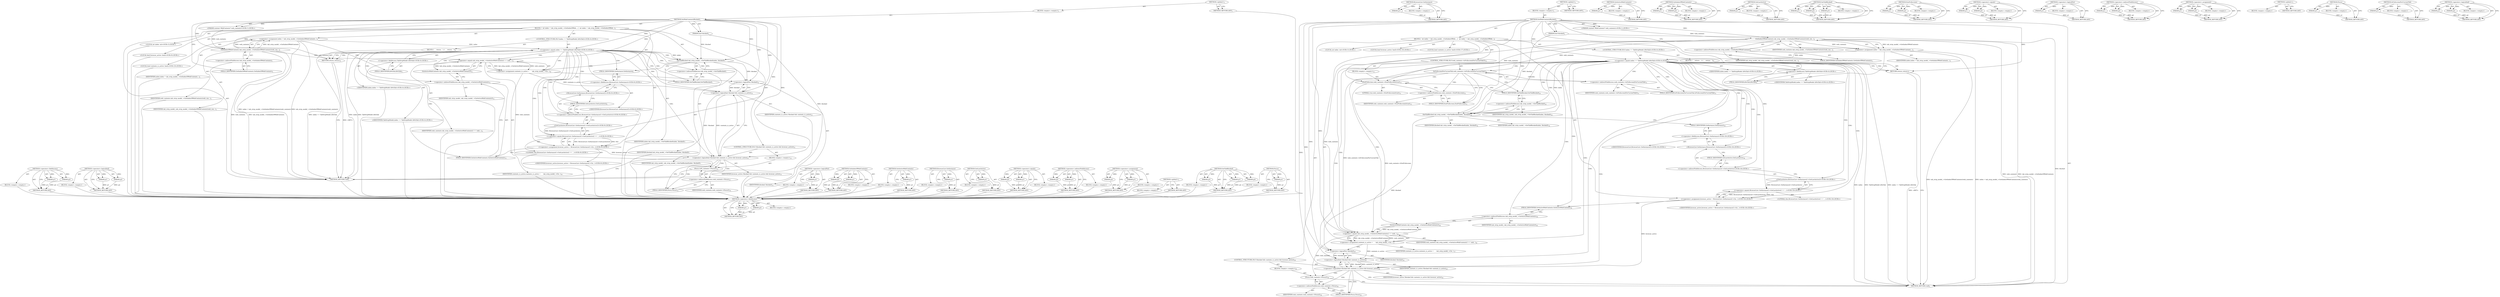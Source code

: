 digraph "&lt;operator&gt;.logicalAnd" {
vulnerable_108 [label=<(METHOD,&lt;operator&gt;.fieldAccess)>];
vulnerable_109 [label=<(PARAM,p1)>];
vulnerable_110 [label=<(PARAM,p2)>];
vulnerable_111 [label=<(BLOCK,&lt;empty&gt;,&lt;empty&gt;)>];
vulnerable_112 [label=<(METHOD_RETURN,ANY)>];
vulnerable_131 [label=<(METHOD,&lt;operator&gt;.logicalAnd)>];
vulnerable_132 [label=<(PARAM,p1)>];
vulnerable_133 [label=<(PARAM,p2)>];
vulnerable_134 [label=<(BLOCK,&lt;empty&gt;,&lt;empty&gt;)>];
vulnerable_135 [label=<(METHOD_RETURN,ANY)>];
vulnerable_6 [label=<(METHOD,&lt;global&gt;)<SUB>1</SUB>>];
vulnerable_7 [label=<(BLOCK,&lt;empty&gt;,&lt;empty&gt;)<SUB>1</SUB>>];
vulnerable_8 [label=<(METHOD,SetWebContentsBlocked)<SUB>1</SUB>>];
vulnerable_9 [label="<(PARAM,content::WebContents* web_contents)<SUB>1</SUB>>"];
vulnerable_10 [label=<(PARAM,bool blocked)<SUB>2</SUB>>];
vulnerable_11 [label=<(BLOCK,{
  int index = tab_strip_model_-&gt;GetIndexOfWeb...,{
  int index = tab_strip_model_-&gt;GetIndexOfWeb...)<SUB>2</SUB>>];
vulnerable_12 [label="<(LOCAL,int index: int)<SUB>3</SUB>>"];
vulnerable_13 [label=<(&lt;operator&gt;.assignment,index = tab_strip_model_-&gt;GetIndexOfWebContents...)<SUB>3</SUB>>];
vulnerable_14 [label=<(IDENTIFIER,index,index = tab_strip_model_-&gt;GetIndexOfWebContents...)<SUB>3</SUB>>];
vulnerable_15 [label=<(GetIndexOfWebContents,tab_strip_model_-&gt;GetIndexOfWebContents(web_con...)<SUB>3</SUB>>];
vulnerable_16 [label=<(&lt;operator&gt;.indirectFieldAccess,tab_strip_model_-&gt;GetIndexOfWebContents)<SUB>3</SUB>>];
vulnerable_17 [label=<(IDENTIFIER,tab_strip_model_,tab_strip_model_-&gt;GetIndexOfWebContents(web_con...)<SUB>3</SUB>>];
vulnerable_18 [label=<(FIELD_IDENTIFIER,GetIndexOfWebContents,GetIndexOfWebContents)<SUB>3</SUB>>];
vulnerable_19 [label=<(IDENTIFIER,web_contents,tab_strip_model_-&gt;GetIndexOfWebContents(web_con...)<SUB>3</SUB>>];
vulnerable_20 [label="<(CONTROL_STRUCTURE,IF,if (index == TabStripModel::kNoTab))<SUB>4</SUB>>"];
vulnerable_21 [label="<(&lt;operator&gt;.equals,index == TabStripModel::kNoTab)<SUB>4</SUB>>"];
vulnerable_22 [label="<(IDENTIFIER,index,index == TabStripModel::kNoTab)<SUB>4</SUB>>"];
vulnerable_23 [label="<(&lt;operator&gt;.fieldAccess,TabStripModel::kNoTab)<SUB>4</SUB>>"];
vulnerable_24 [label="<(IDENTIFIER,TabStripModel,index == TabStripModel::kNoTab)<SUB>4</SUB>>"];
vulnerable_25 [label=<(FIELD_IDENTIFIER,kNoTab,kNoTab)<SUB>4</SUB>>];
vulnerable_26 [label=<(BLOCK,{
     return;
   },{
     return;
   })<SUB>4</SUB>>];
vulnerable_27 [label=<(RETURN,return;,return;)<SUB>5</SUB>>];
vulnerable_28 [label=<(SetTabBlocked,tab_strip_model_-&gt;SetTabBlocked(index, blocked))<SUB>7</SUB>>];
vulnerable_29 [label=<(&lt;operator&gt;.indirectFieldAccess,tab_strip_model_-&gt;SetTabBlocked)<SUB>7</SUB>>];
vulnerable_30 [label=<(IDENTIFIER,tab_strip_model_,tab_strip_model_-&gt;SetTabBlocked(index, blocked))<SUB>7</SUB>>];
vulnerable_31 [label=<(FIELD_IDENTIFIER,SetTabBlocked,SetTabBlocked)<SUB>7</SUB>>];
vulnerable_32 [label=<(IDENTIFIER,index,tab_strip_model_-&gt;SetTabBlocked(index, blocked))<SUB>7</SUB>>];
vulnerable_33 [label=<(IDENTIFIER,blocked,tab_strip_model_-&gt;SetTabBlocked(index, blocked))<SUB>7</SUB>>];
vulnerable_34 [label="<(LOCAL,bool browser_active: bool)<SUB>9</SUB>>"];
vulnerable_35 [label="<(&lt;operator&gt;.assignment,browser_active = BrowserList::GetInstance()-&gt;Ge...)<SUB>9</SUB>>"];
vulnerable_36 [label="<(IDENTIFIER,browser_active,browser_active = BrowserList::GetInstance()-&gt;Ge...)<SUB>9</SUB>>"];
vulnerable_37 [label="<(&lt;operator&gt;.equals,BrowserList::GetInstance()-&gt;GetLastActive() == ...)<SUB>9</SUB>>"];
vulnerable_38 [label="<(GetLastActive,BrowserList::GetInstance()-&gt;GetLastActive())<SUB>9</SUB>>"];
vulnerable_39 [label="<(&lt;operator&gt;.indirectFieldAccess,BrowserList::GetInstance()-&gt;GetLastActive)<SUB>9</SUB>>"];
vulnerable_40 [label="<(BrowserList.GetInstance,BrowserList::GetInstance())<SUB>9</SUB>>"];
vulnerable_41 [label="<(&lt;operator&gt;.fieldAccess,BrowserList::GetInstance)<SUB>9</SUB>>"];
vulnerable_42 [label="<(IDENTIFIER,BrowserList,BrowserList::GetInstance())<SUB>9</SUB>>"];
vulnerable_43 [label=<(FIELD_IDENTIFIER,GetInstance,GetInstance)<SUB>9</SUB>>];
vulnerable_44 [label=<(FIELD_IDENTIFIER,GetLastActive,GetLastActive)<SUB>9</SUB>>];
vulnerable_45 [label="<(LITERAL,this,BrowserList::GetInstance()-&gt;GetLastActive() == ...)<SUB>9</SUB>>"];
vulnerable_46 [label="<(LOCAL,bool contents_is_active: bool)<SUB>10</SUB>>"];
vulnerable_47 [label=<(&lt;operator&gt;.assignment,contents_is_active =
      tab_strip_model_-&gt;Ge...)<SUB>10</SUB>>];
vulnerable_48 [label=<(IDENTIFIER,contents_is_active,contents_is_active =
      tab_strip_model_-&gt;Ge...)<SUB>10</SUB>>];
vulnerable_49 [label=<(&lt;operator&gt;.equals,tab_strip_model_-&gt;GetActiveWebContents() == web...)<SUB>11</SUB>>];
vulnerable_50 [label=<(GetActiveWebContents,tab_strip_model_-&gt;GetActiveWebContents())<SUB>11</SUB>>];
vulnerable_51 [label=<(&lt;operator&gt;.indirectFieldAccess,tab_strip_model_-&gt;GetActiveWebContents)<SUB>11</SUB>>];
vulnerable_52 [label=<(IDENTIFIER,tab_strip_model_,tab_strip_model_-&gt;GetActiveWebContents())<SUB>11</SUB>>];
vulnerable_53 [label=<(FIELD_IDENTIFIER,GetActiveWebContents,GetActiveWebContents)<SUB>11</SUB>>];
vulnerable_54 [label=<(IDENTIFIER,web_contents,tab_strip_model_-&gt;GetActiveWebContents() == web...)<SUB>11</SUB>>];
vulnerable_55 [label=<(CONTROL_STRUCTURE,IF,if (!blocked &amp;&amp; contents_is_active &amp;&amp; browser_active))<SUB>12</SUB>>];
vulnerable_56 [label=<(&lt;operator&gt;.logicalAnd,!blocked &amp;&amp; contents_is_active &amp;&amp; browser_active)<SUB>12</SUB>>];
vulnerable_57 [label=<(&lt;operator&gt;.logicalAnd,!blocked &amp;&amp; contents_is_active)<SUB>12</SUB>>];
vulnerable_58 [label=<(&lt;operator&gt;.logicalNot,!blocked)<SUB>12</SUB>>];
vulnerable_59 [label=<(IDENTIFIER,blocked,!blocked)<SUB>12</SUB>>];
vulnerable_60 [label=<(IDENTIFIER,contents_is_active,!blocked &amp;&amp; contents_is_active)<SUB>12</SUB>>];
vulnerable_61 [label=<(IDENTIFIER,browser_active,!blocked &amp;&amp; contents_is_active &amp;&amp; browser_active)<SUB>12</SUB>>];
vulnerable_62 [label=<(BLOCK,&lt;empty&gt;,&lt;empty&gt;)<SUB>13</SUB>>];
vulnerable_63 [label=<(Focus,web_contents-&gt;Focus())<SUB>13</SUB>>];
vulnerable_64 [label=<(&lt;operator&gt;.indirectFieldAccess,web_contents-&gt;Focus)<SUB>13</SUB>>];
vulnerable_65 [label=<(IDENTIFIER,web_contents,web_contents-&gt;Focus())<SUB>13</SUB>>];
vulnerable_66 [label=<(FIELD_IDENTIFIER,Focus,Focus)<SUB>13</SUB>>];
vulnerable_67 [label=<(METHOD_RETURN,void)<SUB>1</SUB>>];
vulnerable_69 [label=<(METHOD_RETURN,ANY)<SUB>1</SUB>>];
vulnerable_136 [label=<(METHOD,&lt;operator&gt;.logicalNot)>];
vulnerable_137 [label=<(PARAM,p1)>];
vulnerable_138 [label=<(BLOCK,&lt;empty&gt;,&lt;empty&gt;)>];
vulnerable_139 [label=<(METHOD_RETURN,ANY)>];
vulnerable_93 [label=<(METHOD,GetIndexOfWebContents)>];
vulnerable_94 [label=<(PARAM,p1)>];
vulnerable_95 [label=<(PARAM,p2)>];
vulnerable_96 [label=<(BLOCK,&lt;empty&gt;,&lt;empty&gt;)>];
vulnerable_97 [label=<(METHOD_RETURN,ANY)>];
vulnerable_127 [label=<(METHOD,GetActiveWebContents)>];
vulnerable_128 [label=<(PARAM,p1)>];
vulnerable_129 [label=<(BLOCK,&lt;empty&gt;,&lt;empty&gt;)>];
vulnerable_130 [label=<(METHOD_RETURN,ANY)>];
vulnerable_123 [label=<(METHOD,BrowserList.GetInstance)>];
vulnerable_124 [label=<(PARAM,p1)>];
vulnerable_125 [label=<(BLOCK,&lt;empty&gt;,&lt;empty&gt;)>];
vulnerable_126 [label=<(METHOD_RETURN,ANY)>];
vulnerable_119 [label=<(METHOD,GetLastActive)>];
vulnerable_120 [label=<(PARAM,p1)>];
vulnerable_121 [label=<(BLOCK,&lt;empty&gt;,&lt;empty&gt;)>];
vulnerable_122 [label=<(METHOD_RETURN,ANY)>];
vulnerable_103 [label=<(METHOD,&lt;operator&gt;.equals)>];
vulnerable_104 [label=<(PARAM,p1)>];
vulnerable_105 [label=<(PARAM,p2)>];
vulnerable_106 [label=<(BLOCK,&lt;empty&gt;,&lt;empty&gt;)>];
vulnerable_107 [label=<(METHOD_RETURN,ANY)>];
vulnerable_98 [label=<(METHOD,&lt;operator&gt;.indirectFieldAccess)>];
vulnerable_99 [label=<(PARAM,p1)>];
vulnerable_100 [label=<(PARAM,p2)>];
vulnerable_101 [label=<(BLOCK,&lt;empty&gt;,&lt;empty&gt;)>];
vulnerable_102 [label=<(METHOD_RETURN,ANY)>];
vulnerable_88 [label=<(METHOD,&lt;operator&gt;.assignment)>];
vulnerable_89 [label=<(PARAM,p1)>];
vulnerable_90 [label=<(PARAM,p2)>];
vulnerable_91 [label=<(BLOCK,&lt;empty&gt;,&lt;empty&gt;)>];
vulnerable_92 [label=<(METHOD_RETURN,ANY)>];
vulnerable_82 [label=<(METHOD,&lt;global&gt;)<SUB>1</SUB>>];
vulnerable_83 [label=<(BLOCK,&lt;empty&gt;,&lt;empty&gt;)>];
vulnerable_84 [label=<(METHOD_RETURN,ANY)>];
vulnerable_113 [label=<(METHOD,SetTabBlocked)>];
vulnerable_114 [label=<(PARAM,p1)>];
vulnerable_115 [label=<(PARAM,p2)>];
vulnerable_116 [label=<(PARAM,p3)>];
vulnerable_117 [label=<(BLOCK,&lt;empty&gt;,&lt;empty&gt;)>];
vulnerable_118 [label=<(METHOD_RETURN,ANY)>];
vulnerable_140 [label=<(METHOD,Focus)>];
vulnerable_141 [label=<(PARAM,p1)>];
vulnerable_142 [label=<(BLOCK,&lt;empty&gt;,&lt;empty&gt;)>];
vulnerable_143 [label=<(METHOD_RETURN,ANY)>];
fixed_119 [label=<(METHOD,&lt;operator&gt;.fieldAccess)>];
fixed_120 [label=<(PARAM,p1)>];
fixed_121 [label=<(PARAM,p2)>];
fixed_122 [label=<(BLOCK,&lt;empty&gt;,&lt;empty&gt;)>];
fixed_123 [label=<(METHOD_RETURN,ANY)>];
fixed_143 [label=<(METHOD,BrowserList.GetInstance)>];
fixed_144 [label=<(PARAM,p1)>];
fixed_145 [label=<(BLOCK,&lt;empty&gt;,&lt;empty&gt;)>];
fixed_146 [label=<(METHOD_RETURN,ANY)>];
fixed_6 [label=<(METHOD,&lt;global&gt;)<SUB>1</SUB>>];
fixed_7 [label=<(BLOCK,&lt;empty&gt;,&lt;empty&gt;)<SUB>1</SUB>>];
fixed_8 [label=<(METHOD,SetWebContentsBlocked)<SUB>1</SUB>>];
fixed_9 [label="<(PARAM,content::WebContents* web_contents)<SUB>1</SUB>>"];
fixed_10 [label=<(PARAM,bool blocked)<SUB>2</SUB>>];
fixed_11 [label=<(BLOCK,{
  int index = tab_strip_model_-&gt;GetIndexOfWeb...,{
  int index = tab_strip_model_-&gt;GetIndexOfWeb...)<SUB>2</SUB>>];
fixed_12 [label="<(LOCAL,int index: int)<SUB>3</SUB>>"];
fixed_13 [label=<(&lt;operator&gt;.assignment,index = tab_strip_model_-&gt;GetIndexOfWebContents...)<SUB>3</SUB>>];
fixed_14 [label=<(IDENTIFIER,index,index = tab_strip_model_-&gt;GetIndexOfWebContents...)<SUB>3</SUB>>];
fixed_15 [label=<(GetIndexOfWebContents,tab_strip_model_-&gt;GetIndexOfWebContents(web_con...)<SUB>3</SUB>>];
fixed_16 [label=<(&lt;operator&gt;.indirectFieldAccess,tab_strip_model_-&gt;GetIndexOfWebContents)<SUB>3</SUB>>];
fixed_17 [label=<(IDENTIFIER,tab_strip_model_,tab_strip_model_-&gt;GetIndexOfWebContents(web_con...)<SUB>3</SUB>>];
fixed_18 [label=<(FIELD_IDENTIFIER,GetIndexOfWebContents,GetIndexOfWebContents)<SUB>3</SUB>>];
fixed_19 [label=<(IDENTIFIER,web_contents,tab_strip_model_-&gt;GetIndexOfWebContents(web_con...)<SUB>3</SUB>>];
fixed_20 [label="<(CONTROL_STRUCTURE,IF,if (index == TabStripModel::kNoTab))<SUB>4</SUB>>"];
fixed_21 [label="<(&lt;operator&gt;.equals,index == TabStripModel::kNoTab)<SUB>4</SUB>>"];
fixed_22 [label="<(IDENTIFIER,index,index == TabStripModel::kNoTab)<SUB>4</SUB>>"];
fixed_23 [label="<(&lt;operator&gt;.fieldAccess,TabStripModel::kNoTab)<SUB>4</SUB>>"];
fixed_24 [label="<(IDENTIFIER,TabStripModel,index == TabStripModel::kNoTab)<SUB>4</SUB>>"];
fixed_25 [label=<(FIELD_IDENTIFIER,kNoTab,kNoTab)<SUB>4</SUB>>];
fixed_26 [label=<(BLOCK,{
     return;
   },{
     return;
   })<SUB>4</SUB>>];
fixed_27 [label=<(RETURN,return;,return;)<SUB>5</SUB>>];
fixed_28 [label=<(CONTROL_STRUCTURE,IF,if (web_contents-&gt;IsFullscreenForCurrentTab()))<SUB>11</SUB>>];
fixed_29 [label=<(IsFullscreenForCurrentTab,web_contents-&gt;IsFullscreenForCurrentTab())<SUB>11</SUB>>];
fixed_30 [label=<(&lt;operator&gt;.indirectFieldAccess,web_contents-&gt;IsFullscreenForCurrentTab)<SUB>11</SUB>>];
fixed_31 [label=<(IDENTIFIER,web_contents,web_contents-&gt;IsFullscreenForCurrentTab())<SUB>11</SUB>>];
fixed_32 [label=<(FIELD_IDENTIFIER,IsFullscreenForCurrentTab,IsFullscreenForCurrentTab)<SUB>11</SUB>>];
fixed_33 [label=<(BLOCK,&lt;empty&gt;,&lt;empty&gt;)<SUB>12</SUB>>];
fixed_34 [label=<(ExitFullscreen,web_contents-&gt;ExitFullscreen(true))<SUB>12</SUB>>];
fixed_35 [label=<(&lt;operator&gt;.indirectFieldAccess,web_contents-&gt;ExitFullscreen)<SUB>12</SUB>>];
fixed_36 [label=<(IDENTIFIER,web_contents,web_contents-&gt;ExitFullscreen(true))<SUB>12</SUB>>];
fixed_37 [label=<(FIELD_IDENTIFIER,ExitFullscreen,ExitFullscreen)<SUB>12</SUB>>];
fixed_38 [label=<(LITERAL,true,web_contents-&gt;ExitFullscreen(true))<SUB>12</SUB>>];
fixed_39 [label=<(SetTabBlocked,tab_strip_model_-&gt;SetTabBlocked(index, blocked))<SUB>14</SUB>>];
fixed_40 [label=<(&lt;operator&gt;.indirectFieldAccess,tab_strip_model_-&gt;SetTabBlocked)<SUB>14</SUB>>];
fixed_41 [label=<(IDENTIFIER,tab_strip_model_,tab_strip_model_-&gt;SetTabBlocked(index, blocked))<SUB>14</SUB>>];
fixed_42 [label=<(FIELD_IDENTIFIER,SetTabBlocked,SetTabBlocked)<SUB>14</SUB>>];
fixed_43 [label=<(IDENTIFIER,index,tab_strip_model_-&gt;SetTabBlocked(index, blocked))<SUB>14</SUB>>];
fixed_44 [label=<(IDENTIFIER,blocked,tab_strip_model_-&gt;SetTabBlocked(index, blocked))<SUB>14</SUB>>];
fixed_45 [label="<(LOCAL,bool browser_active: bool)<SUB>16</SUB>>"];
fixed_46 [label="<(&lt;operator&gt;.assignment,browser_active = BrowserList::GetInstance()-&gt;Ge...)<SUB>16</SUB>>"];
fixed_47 [label="<(IDENTIFIER,browser_active,browser_active = BrowserList::GetInstance()-&gt;Ge...)<SUB>16</SUB>>"];
fixed_48 [label="<(&lt;operator&gt;.equals,BrowserList::GetInstance()-&gt;GetLastActive() == ...)<SUB>16</SUB>>"];
fixed_49 [label="<(GetLastActive,BrowserList::GetInstance()-&gt;GetLastActive())<SUB>16</SUB>>"];
fixed_50 [label="<(&lt;operator&gt;.indirectFieldAccess,BrowserList::GetInstance()-&gt;GetLastActive)<SUB>16</SUB>>"];
fixed_51 [label="<(BrowserList.GetInstance,BrowserList::GetInstance())<SUB>16</SUB>>"];
fixed_52 [label="<(&lt;operator&gt;.fieldAccess,BrowserList::GetInstance)<SUB>16</SUB>>"];
fixed_53 [label="<(IDENTIFIER,BrowserList,BrowserList::GetInstance())<SUB>16</SUB>>"];
fixed_54 [label=<(FIELD_IDENTIFIER,GetInstance,GetInstance)<SUB>16</SUB>>];
fixed_55 [label=<(FIELD_IDENTIFIER,GetLastActive,GetLastActive)<SUB>16</SUB>>];
fixed_56 [label="<(LITERAL,this,BrowserList::GetInstance()-&gt;GetLastActive() == ...)<SUB>16</SUB>>"];
fixed_57 [label="<(LOCAL,bool contents_is_active: bool)<SUB>17</SUB>>"];
fixed_58 [label=<(&lt;operator&gt;.assignment,contents_is_active =
      tab_strip_model_-&gt;Ge...)<SUB>17</SUB>>];
fixed_59 [label=<(IDENTIFIER,contents_is_active,contents_is_active =
      tab_strip_model_-&gt;Ge...)<SUB>17</SUB>>];
fixed_60 [label=<(&lt;operator&gt;.equals,tab_strip_model_-&gt;GetActiveWebContents() == web...)<SUB>18</SUB>>];
fixed_61 [label=<(GetActiveWebContents,tab_strip_model_-&gt;GetActiveWebContents())<SUB>18</SUB>>];
fixed_62 [label=<(&lt;operator&gt;.indirectFieldAccess,tab_strip_model_-&gt;GetActiveWebContents)<SUB>18</SUB>>];
fixed_63 [label=<(IDENTIFIER,tab_strip_model_,tab_strip_model_-&gt;GetActiveWebContents())<SUB>18</SUB>>];
fixed_64 [label=<(FIELD_IDENTIFIER,GetActiveWebContents,GetActiveWebContents)<SUB>18</SUB>>];
fixed_65 [label=<(IDENTIFIER,web_contents,tab_strip_model_-&gt;GetActiveWebContents() == web...)<SUB>18</SUB>>];
fixed_66 [label=<(CONTROL_STRUCTURE,IF,if (!blocked &amp;&amp; contents_is_active &amp;&amp; browser_active))<SUB>19</SUB>>];
fixed_67 [label=<(&lt;operator&gt;.logicalAnd,!blocked &amp;&amp; contents_is_active &amp;&amp; browser_active)<SUB>19</SUB>>];
fixed_68 [label=<(&lt;operator&gt;.logicalAnd,!blocked &amp;&amp; contents_is_active)<SUB>19</SUB>>];
fixed_69 [label=<(&lt;operator&gt;.logicalNot,!blocked)<SUB>19</SUB>>];
fixed_70 [label=<(IDENTIFIER,blocked,!blocked)<SUB>19</SUB>>];
fixed_71 [label=<(IDENTIFIER,contents_is_active,!blocked &amp;&amp; contents_is_active)<SUB>19</SUB>>];
fixed_72 [label=<(IDENTIFIER,browser_active,!blocked &amp;&amp; contents_is_active &amp;&amp; browser_active)<SUB>19</SUB>>];
fixed_73 [label=<(BLOCK,&lt;empty&gt;,&lt;empty&gt;)<SUB>20</SUB>>];
fixed_74 [label=<(Focus,web_contents-&gt;Focus())<SUB>20</SUB>>];
fixed_75 [label=<(&lt;operator&gt;.indirectFieldAccess,web_contents-&gt;Focus)<SUB>20</SUB>>];
fixed_76 [label=<(IDENTIFIER,web_contents,web_contents-&gt;Focus())<SUB>20</SUB>>];
fixed_77 [label=<(FIELD_IDENTIFIER,Focus,Focus)<SUB>20</SUB>>];
fixed_78 [label=<(METHOD_RETURN,void)<SUB>1</SUB>>];
fixed_80 [label=<(METHOD_RETURN,ANY)<SUB>1</SUB>>];
fixed_147 [label=<(METHOD,GetActiveWebContents)>];
fixed_148 [label=<(PARAM,p1)>];
fixed_149 [label=<(BLOCK,&lt;empty&gt;,&lt;empty&gt;)>];
fixed_150 [label=<(METHOD_RETURN,ANY)>];
fixed_104 [label=<(METHOD,GetIndexOfWebContents)>];
fixed_105 [label=<(PARAM,p1)>];
fixed_106 [label=<(PARAM,p2)>];
fixed_107 [label=<(BLOCK,&lt;empty&gt;,&lt;empty&gt;)>];
fixed_108 [label=<(METHOD_RETURN,ANY)>];
fixed_139 [label=<(METHOD,GetLastActive)>];
fixed_140 [label=<(PARAM,p1)>];
fixed_141 [label=<(BLOCK,&lt;empty&gt;,&lt;empty&gt;)>];
fixed_142 [label=<(METHOD_RETURN,ANY)>];
fixed_133 [label=<(METHOD,SetTabBlocked)>];
fixed_134 [label=<(PARAM,p1)>];
fixed_135 [label=<(PARAM,p2)>];
fixed_136 [label=<(PARAM,p3)>];
fixed_137 [label=<(BLOCK,&lt;empty&gt;,&lt;empty&gt;)>];
fixed_138 [label=<(METHOD_RETURN,ANY)>];
fixed_128 [label=<(METHOD,ExitFullscreen)>];
fixed_129 [label=<(PARAM,p1)>];
fixed_130 [label=<(PARAM,p2)>];
fixed_131 [label=<(BLOCK,&lt;empty&gt;,&lt;empty&gt;)>];
fixed_132 [label=<(METHOD_RETURN,ANY)>];
fixed_114 [label=<(METHOD,&lt;operator&gt;.equals)>];
fixed_115 [label=<(PARAM,p1)>];
fixed_116 [label=<(PARAM,p2)>];
fixed_117 [label=<(BLOCK,&lt;empty&gt;,&lt;empty&gt;)>];
fixed_118 [label=<(METHOD_RETURN,ANY)>];
fixed_156 [label=<(METHOD,&lt;operator&gt;.logicalNot)>];
fixed_157 [label=<(PARAM,p1)>];
fixed_158 [label=<(BLOCK,&lt;empty&gt;,&lt;empty&gt;)>];
fixed_159 [label=<(METHOD_RETURN,ANY)>];
fixed_109 [label=<(METHOD,&lt;operator&gt;.indirectFieldAccess)>];
fixed_110 [label=<(PARAM,p1)>];
fixed_111 [label=<(PARAM,p2)>];
fixed_112 [label=<(BLOCK,&lt;empty&gt;,&lt;empty&gt;)>];
fixed_113 [label=<(METHOD_RETURN,ANY)>];
fixed_99 [label=<(METHOD,&lt;operator&gt;.assignment)>];
fixed_100 [label=<(PARAM,p1)>];
fixed_101 [label=<(PARAM,p2)>];
fixed_102 [label=<(BLOCK,&lt;empty&gt;,&lt;empty&gt;)>];
fixed_103 [label=<(METHOD_RETURN,ANY)>];
fixed_93 [label=<(METHOD,&lt;global&gt;)<SUB>1</SUB>>];
fixed_94 [label=<(BLOCK,&lt;empty&gt;,&lt;empty&gt;)>];
fixed_95 [label=<(METHOD_RETURN,ANY)>];
fixed_160 [label=<(METHOD,Focus)>];
fixed_161 [label=<(PARAM,p1)>];
fixed_162 [label=<(BLOCK,&lt;empty&gt;,&lt;empty&gt;)>];
fixed_163 [label=<(METHOD_RETURN,ANY)>];
fixed_124 [label=<(METHOD,IsFullscreenForCurrentTab)>];
fixed_125 [label=<(PARAM,p1)>];
fixed_126 [label=<(BLOCK,&lt;empty&gt;,&lt;empty&gt;)>];
fixed_127 [label=<(METHOD_RETURN,ANY)>];
fixed_151 [label=<(METHOD,&lt;operator&gt;.logicalAnd)>];
fixed_152 [label=<(PARAM,p1)>];
fixed_153 [label=<(PARAM,p2)>];
fixed_154 [label=<(BLOCK,&lt;empty&gt;,&lt;empty&gt;)>];
fixed_155 [label=<(METHOD_RETURN,ANY)>];
vulnerable_108 -> vulnerable_109  [key=0, label="AST: "];
vulnerable_108 -> vulnerable_109  [key=1, label="DDG: "];
vulnerable_108 -> vulnerable_111  [key=0, label="AST: "];
vulnerable_108 -> vulnerable_110  [key=0, label="AST: "];
vulnerable_108 -> vulnerable_110  [key=1, label="DDG: "];
vulnerable_108 -> vulnerable_112  [key=0, label="AST: "];
vulnerable_108 -> vulnerable_112  [key=1, label="CFG: "];
vulnerable_109 -> vulnerable_112  [key=0, label="DDG: p1"];
vulnerable_110 -> vulnerable_112  [key=0, label="DDG: p2"];
vulnerable_111 -> fixed_119  [key=0];
vulnerable_112 -> fixed_119  [key=0];
vulnerable_131 -> vulnerable_132  [key=0, label="AST: "];
vulnerable_131 -> vulnerable_132  [key=1, label="DDG: "];
vulnerable_131 -> vulnerable_134  [key=0, label="AST: "];
vulnerable_131 -> vulnerable_133  [key=0, label="AST: "];
vulnerable_131 -> vulnerable_133  [key=1, label="DDG: "];
vulnerable_131 -> vulnerable_135  [key=0, label="AST: "];
vulnerable_131 -> vulnerable_135  [key=1, label="CFG: "];
vulnerable_132 -> vulnerable_135  [key=0, label="DDG: p1"];
vulnerable_133 -> vulnerable_135  [key=0, label="DDG: p2"];
vulnerable_134 -> fixed_119  [key=0];
vulnerable_135 -> fixed_119  [key=0];
vulnerable_6 -> vulnerable_7  [key=0, label="AST: "];
vulnerable_6 -> vulnerable_69  [key=0, label="AST: "];
vulnerable_6 -> vulnerable_69  [key=1, label="CFG: "];
vulnerable_7 -> vulnerable_8  [key=0, label="AST: "];
vulnerable_8 -> vulnerable_9  [key=0, label="AST: "];
vulnerable_8 -> vulnerable_9  [key=1, label="DDG: "];
vulnerable_8 -> vulnerable_10  [key=0, label="AST: "];
vulnerable_8 -> vulnerable_10  [key=1, label="DDG: "];
vulnerable_8 -> vulnerable_11  [key=0, label="AST: "];
vulnerable_8 -> vulnerable_67  [key=0, label="AST: "];
vulnerable_8 -> vulnerable_18  [key=0, label="CFG: "];
vulnerable_8 -> vulnerable_28  [key=0, label="DDG: "];
vulnerable_8 -> vulnerable_15  [key=0, label="DDG: "];
vulnerable_8 -> vulnerable_21  [key=0, label="DDG: "];
vulnerable_8 -> vulnerable_27  [key=0, label="DDG: "];
vulnerable_8 -> vulnerable_37  [key=0, label="DDG: "];
vulnerable_8 -> vulnerable_49  [key=0, label="DDG: "];
vulnerable_8 -> vulnerable_56  [key=0, label="DDG: "];
vulnerable_8 -> vulnerable_57  [key=0, label="DDG: "];
vulnerable_8 -> vulnerable_58  [key=0, label="DDG: "];
vulnerable_9 -> vulnerable_15  [key=0, label="DDG: web_contents"];
vulnerable_10 -> vulnerable_67  [key=0, label="DDG: blocked"];
vulnerable_10 -> vulnerable_28  [key=0, label="DDG: blocked"];
vulnerable_11 -> vulnerable_12  [key=0, label="AST: "];
vulnerable_11 -> vulnerable_13  [key=0, label="AST: "];
vulnerable_11 -> vulnerable_20  [key=0, label="AST: "];
vulnerable_11 -> vulnerable_28  [key=0, label="AST: "];
vulnerable_11 -> vulnerable_34  [key=0, label="AST: "];
vulnerable_11 -> vulnerable_35  [key=0, label="AST: "];
vulnerable_11 -> vulnerable_46  [key=0, label="AST: "];
vulnerable_11 -> vulnerable_47  [key=0, label="AST: "];
vulnerable_11 -> vulnerable_55  [key=0, label="AST: "];
vulnerable_12 -> fixed_119  [key=0];
vulnerable_13 -> vulnerable_14  [key=0, label="AST: "];
vulnerable_13 -> vulnerable_15  [key=0, label="AST: "];
vulnerable_13 -> vulnerable_25  [key=0, label="CFG: "];
vulnerable_13 -> vulnerable_67  [key=0, label="DDG: tab_strip_model_-&gt;GetIndexOfWebContents(web_contents)"];
vulnerable_13 -> vulnerable_67  [key=1, label="DDG: index = tab_strip_model_-&gt;GetIndexOfWebContents(web_contents)"];
vulnerable_13 -> vulnerable_21  [key=0, label="DDG: index"];
vulnerable_14 -> fixed_119  [key=0];
vulnerable_15 -> vulnerable_16  [key=0, label="AST: "];
vulnerable_15 -> vulnerable_19  [key=0, label="AST: "];
vulnerable_15 -> vulnerable_13  [key=0, label="CFG: "];
vulnerable_15 -> vulnerable_13  [key=1, label="DDG: tab_strip_model_-&gt;GetIndexOfWebContents"];
vulnerable_15 -> vulnerable_13  [key=2, label="DDG: web_contents"];
vulnerable_15 -> vulnerable_67  [key=0, label="DDG: tab_strip_model_-&gt;GetIndexOfWebContents"];
vulnerable_15 -> vulnerable_67  [key=1, label="DDG: web_contents"];
vulnerable_15 -> vulnerable_49  [key=0, label="DDG: web_contents"];
vulnerable_16 -> vulnerable_17  [key=0, label="AST: "];
vulnerable_16 -> vulnerable_18  [key=0, label="AST: "];
vulnerable_16 -> vulnerable_15  [key=0, label="CFG: "];
vulnerable_17 -> fixed_119  [key=0];
vulnerable_18 -> vulnerable_16  [key=0, label="CFG: "];
vulnerable_19 -> fixed_119  [key=0];
vulnerable_20 -> vulnerable_21  [key=0, label="AST: "];
vulnerable_20 -> vulnerable_26  [key=0, label="AST: "];
vulnerable_21 -> vulnerable_22  [key=0, label="AST: "];
vulnerable_21 -> vulnerable_23  [key=0, label="AST: "];
vulnerable_21 -> vulnerable_27  [key=0, label="CFG: "];
vulnerable_21 -> vulnerable_27  [key=1, label="CDG: "];
vulnerable_21 -> vulnerable_31  [key=0, label="CFG: "];
vulnerable_21 -> vulnerable_31  [key=1, label="CDG: "];
vulnerable_21 -> vulnerable_67  [key=0, label="DDG: index"];
vulnerable_21 -> vulnerable_67  [key=1, label="DDG: TabStripModel::kNoTab"];
vulnerable_21 -> vulnerable_67  [key=2, label="DDG: index == TabStripModel::kNoTab"];
vulnerable_21 -> vulnerable_28  [key=0, label="DDG: index"];
vulnerable_21 -> vulnerable_28  [key=1, label="CDG: "];
vulnerable_21 -> vulnerable_47  [key=0, label="CDG: "];
vulnerable_21 -> vulnerable_58  [key=0, label="CDG: "];
vulnerable_21 -> vulnerable_49  [key=0, label="CDG: "];
vulnerable_21 -> vulnerable_51  [key=0, label="CDG: "];
vulnerable_21 -> vulnerable_57  [key=0, label="CDG: "];
vulnerable_21 -> vulnerable_37  [key=0, label="CDG: "];
vulnerable_21 -> vulnerable_53  [key=0, label="CDG: "];
vulnerable_21 -> vulnerable_38  [key=0, label="CDG: "];
vulnerable_21 -> vulnerable_56  [key=0, label="CDG: "];
vulnerable_21 -> vulnerable_41  [key=0, label="CDG: "];
vulnerable_21 -> vulnerable_40  [key=0, label="CDG: "];
vulnerable_21 -> vulnerable_29  [key=0, label="CDG: "];
vulnerable_21 -> vulnerable_50  [key=0, label="CDG: "];
vulnerable_21 -> vulnerable_44  [key=0, label="CDG: "];
vulnerable_21 -> vulnerable_35  [key=0, label="CDG: "];
vulnerable_21 -> vulnerable_39  [key=0, label="CDG: "];
vulnerable_21 -> vulnerable_43  [key=0, label="CDG: "];
vulnerable_22 -> fixed_119  [key=0];
vulnerable_23 -> vulnerable_24  [key=0, label="AST: "];
vulnerable_23 -> vulnerable_25  [key=0, label="AST: "];
vulnerable_23 -> vulnerable_21  [key=0, label="CFG: "];
vulnerable_24 -> fixed_119  [key=0];
vulnerable_25 -> vulnerable_23  [key=0, label="CFG: "];
vulnerable_26 -> vulnerable_27  [key=0, label="AST: "];
vulnerable_27 -> vulnerable_67  [key=0, label="CFG: "];
vulnerable_27 -> vulnerable_67  [key=1, label="DDG: &lt;RET&gt;"];
vulnerable_28 -> vulnerable_29  [key=0, label="AST: "];
vulnerable_28 -> vulnerable_32  [key=0, label="AST: "];
vulnerable_28 -> vulnerable_33  [key=0, label="AST: "];
vulnerable_28 -> vulnerable_43  [key=0, label="CFG: "];
vulnerable_28 -> vulnerable_58  [key=0, label="DDG: blocked"];
vulnerable_29 -> vulnerable_30  [key=0, label="AST: "];
vulnerable_29 -> vulnerable_31  [key=0, label="AST: "];
vulnerable_29 -> vulnerable_28  [key=0, label="CFG: "];
vulnerable_30 -> fixed_119  [key=0];
vulnerable_31 -> vulnerable_29  [key=0, label="CFG: "];
vulnerable_32 -> fixed_119  [key=0];
vulnerable_33 -> fixed_119  [key=0];
vulnerable_34 -> fixed_119  [key=0];
vulnerable_35 -> vulnerable_36  [key=0, label="AST: "];
vulnerable_35 -> vulnerable_37  [key=0, label="AST: "];
vulnerable_35 -> vulnerable_53  [key=0, label="CFG: "];
vulnerable_35 -> vulnerable_56  [key=0, label="DDG: browser_active"];
vulnerable_36 -> fixed_119  [key=0];
vulnerable_37 -> vulnerable_38  [key=0, label="AST: "];
vulnerable_37 -> vulnerable_45  [key=0, label="AST: "];
vulnerable_37 -> vulnerable_35  [key=0, label="CFG: "];
vulnerable_37 -> vulnerable_35  [key=1, label="DDG: BrowserList::GetInstance()-&gt;GetLastActive()"];
vulnerable_37 -> vulnerable_35  [key=2, label="DDG: this"];
vulnerable_38 -> vulnerable_39  [key=0, label="AST: "];
vulnerable_38 -> vulnerable_37  [key=0, label="CFG: "];
vulnerable_38 -> vulnerable_37  [key=1, label="DDG: BrowserList::GetInstance()-&gt;GetLastActive"];
vulnerable_39 -> vulnerable_40  [key=0, label="AST: "];
vulnerable_39 -> vulnerable_44  [key=0, label="AST: "];
vulnerable_39 -> vulnerable_38  [key=0, label="CFG: "];
vulnerable_40 -> vulnerable_41  [key=0, label="AST: "];
vulnerable_40 -> vulnerable_44  [key=0, label="CFG: "];
vulnerable_41 -> vulnerable_42  [key=0, label="AST: "];
vulnerable_41 -> vulnerable_43  [key=0, label="AST: "];
vulnerable_41 -> vulnerable_40  [key=0, label="CFG: "];
vulnerable_42 -> fixed_119  [key=0];
vulnerable_43 -> vulnerable_41  [key=0, label="CFG: "];
vulnerable_44 -> vulnerable_39  [key=0, label="CFG: "];
vulnerable_45 -> fixed_119  [key=0];
vulnerable_46 -> fixed_119  [key=0];
vulnerable_47 -> vulnerable_48  [key=0, label="AST: "];
vulnerable_47 -> vulnerable_49  [key=0, label="AST: "];
vulnerable_47 -> vulnerable_58  [key=0, label="CFG: "];
vulnerable_47 -> vulnerable_57  [key=0, label="DDG: contents_is_active"];
vulnerable_48 -> fixed_119  [key=0];
vulnerable_49 -> vulnerable_50  [key=0, label="AST: "];
vulnerable_49 -> vulnerable_54  [key=0, label="AST: "];
vulnerable_49 -> vulnerable_47  [key=0, label="CFG: "];
vulnerable_49 -> vulnerable_47  [key=1, label="DDG: tab_strip_model_-&gt;GetActiveWebContents()"];
vulnerable_49 -> vulnerable_47  [key=2, label="DDG: web_contents"];
vulnerable_49 -> vulnerable_63  [key=0, label="DDG: web_contents"];
vulnerable_50 -> vulnerable_51  [key=0, label="AST: "];
vulnerable_50 -> vulnerable_49  [key=0, label="CFG: "];
vulnerable_50 -> vulnerable_49  [key=1, label="DDG: tab_strip_model_-&gt;GetActiveWebContents"];
vulnerable_51 -> vulnerable_52  [key=0, label="AST: "];
vulnerable_51 -> vulnerable_53  [key=0, label="AST: "];
vulnerable_51 -> vulnerable_50  [key=0, label="CFG: "];
vulnerable_52 -> fixed_119  [key=0];
vulnerable_53 -> vulnerable_51  [key=0, label="CFG: "];
vulnerable_54 -> fixed_119  [key=0];
vulnerable_55 -> vulnerable_56  [key=0, label="AST: "];
vulnerable_55 -> vulnerable_62  [key=0, label="AST: "];
vulnerable_56 -> vulnerable_57  [key=0, label="AST: "];
vulnerable_56 -> vulnerable_61  [key=0, label="AST: "];
vulnerable_56 -> vulnerable_67  [key=0, label="CFG: "];
vulnerable_56 -> vulnerable_66  [key=0, label="CFG: "];
vulnerable_56 -> vulnerable_66  [key=1, label="CDG: "];
vulnerable_56 -> vulnerable_64  [key=0, label="CDG: "];
vulnerable_56 -> vulnerable_63  [key=0, label="CDG: "];
vulnerable_57 -> vulnerable_58  [key=0, label="AST: "];
vulnerable_57 -> vulnerable_60  [key=0, label="AST: "];
vulnerable_57 -> vulnerable_56  [key=0, label="CFG: "];
vulnerable_57 -> vulnerable_56  [key=1, label="DDG: !blocked"];
vulnerable_57 -> vulnerable_56  [key=2, label="DDG: contents_is_active"];
vulnerable_58 -> vulnerable_59  [key=0, label="AST: "];
vulnerable_58 -> vulnerable_57  [key=0, label="CFG: "];
vulnerable_58 -> vulnerable_57  [key=1, label="DDG: blocked"];
vulnerable_59 -> fixed_119  [key=0];
vulnerable_60 -> fixed_119  [key=0];
vulnerable_61 -> fixed_119  [key=0];
vulnerable_62 -> vulnerable_63  [key=0, label="AST: "];
vulnerable_63 -> vulnerable_64  [key=0, label="AST: "];
vulnerable_63 -> vulnerable_67  [key=0, label="CFG: "];
vulnerable_64 -> vulnerable_65  [key=0, label="AST: "];
vulnerable_64 -> vulnerable_66  [key=0, label="AST: "];
vulnerable_64 -> vulnerable_63  [key=0, label="CFG: "];
vulnerable_65 -> fixed_119  [key=0];
vulnerable_66 -> vulnerable_64  [key=0, label="CFG: "];
vulnerable_67 -> fixed_119  [key=0];
vulnerable_69 -> fixed_119  [key=0];
vulnerable_136 -> vulnerable_137  [key=0, label="AST: "];
vulnerable_136 -> vulnerable_137  [key=1, label="DDG: "];
vulnerable_136 -> vulnerable_138  [key=0, label="AST: "];
vulnerable_136 -> vulnerable_139  [key=0, label="AST: "];
vulnerable_136 -> vulnerable_139  [key=1, label="CFG: "];
vulnerable_137 -> vulnerable_139  [key=0, label="DDG: p1"];
vulnerable_138 -> fixed_119  [key=0];
vulnerable_139 -> fixed_119  [key=0];
vulnerable_93 -> vulnerable_94  [key=0, label="AST: "];
vulnerable_93 -> vulnerable_94  [key=1, label="DDG: "];
vulnerable_93 -> vulnerable_96  [key=0, label="AST: "];
vulnerable_93 -> vulnerable_95  [key=0, label="AST: "];
vulnerable_93 -> vulnerable_95  [key=1, label="DDG: "];
vulnerable_93 -> vulnerable_97  [key=0, label="AST: "];
vulnerable_93 -> vulnerable_97  [key=1, label="CFG: "];
vulnerable_94 -> vulnerable_97  [key=0, label="DDG: p1"];
vulnerable_95 -> vulnerable_97  [key=0, label="DDG: p2"];
vulnerable_96 -> fixed_119  [key=0];
vulnerable_97 -> fixed_119  [key=0];
vulnerable_127 -> vulnerable_128  [key=0, label="AST: "];
vulnerable_127 -> vulnerable_128  [key=1, label="DDG: "];
vulnerable_127 -> vulnerable_129  [key=0, label="AST: "];
vulnerable_127 -> vulnerable_130  [key=0, label="AST: "];
vulnerable_127 -> vulnerable_130  [key=1, label="CFG: "];
vulnerable_128 -> vulnerable_130  [key=0, label="DDG: p1"];
vulnerable_129 -> fixed_119  [key=0];
vulnerable_130 -> fixed_119  [key=0];
vulnerable_123 -> vulnerable_124  [key=0, label="AST: "];
vulnerable_123 -> vulnerable_124  [key=1, label="DDG: "];
vulnerable_123 -> vulnerable_125  [key=0, label="AST: "];
vulnerable_123 -> vulnerable_126  [key=0, label="AST: "];
vulnerable_123 -> vulnerable_126  [key=1, label="CFG: "];
vulnerable_124 -> vulnerable_126  [key=0, label="DDG: p1"];
vulnerable_125 -> fixed_119  [key=0];
vulnerable_126 -> fixed_119  [key=0];
vulnerable_119 -> vulnerable_120  [key=0, label="AST: "];
vulnerable_119 -> vulnerable_120  [key=1, label="DDG: "];
vulnerable_119 -> vulnerable_121  [key=0, label="AST: "];
vulnerable_119 -> vulnerable_122  [key=0, label="AST: "];
vulnerable_119 -> vulnerable_122  [key=1, label="CFG: "];
vulnerable_120 -> vulnerable_122  [key=0, label="DDG: p1"];
vulnerable_121 -> fixed_119  [key=0];
vulnerable_122 -> fixed_119  [key=0];
vulnerable_103 -> vulnerable_104  [key=0, label="AST: "];
vulnerable_103 -> vulnerable_104  [key=1, label="DDG: "];
vulnerable_103 -> vulnerable_106  [key=0, label="AST: "];
vulnerable_103 -> vulnerable_105  [key=0, label="AST: "];
vulnerable_103 -> vulnerable_105  [key=1, label="DDG: "];
vulnerable_103 -> vulnerable_107  [key=0, label="AST: "];
vulnerable_103 -> vulnerable_107  [key=1, label="CFG: "];
vulnerable_104 -> vulnerable_107  [key=0, label="DDG: p1"];
vulnerable_105 -> vulnerable_107  [key=0, label="DDG: p2"];
vulnerable_106 -> fixed_119  [key=0];
vulnerable_107 -> fixed_119  [key=0];
vulnerable_98 -> vulnerable_99  [key=0, label="AST: "];
vulnerable_98 -> vulnerable_99  [key=1, label="DDG: "];
vulnerable_98 -> vulnerable_101  [key=0, label="AST: "];
vulnerable_98 -> vulnerable_100  [key=0, label="AST: "];
vulnerable_98 -> vulnerable_100  [key=1, label="DDG: "];
vulnerable_98 -> vulnerable_102  [key=0, label="AST: "];
vulnerable_98 -> vulnerable_102  [key=1, label="CFG: "];
vulnerable_99 -> vulnerable_102  [key=0, label="DDG: p1"];
vulnerable_100 -> vulnerable_102  [key=0, label="DDG: p2"];
vulnerable_101 -> fixed_119  [key=0];
vulnerable_102 -> fixed_119  [key=0];
vulnerable_88 -> vulnerable_89  [key=0, label="AST: "];
vulnerable_88 -> vulnerable_89  [key=1, label="DDG: "];
vulnerable_88 -> vulnerable_91  [key=0, label="AST: "];
vulnerable_88 -> vulnerable_90  [key=0, label="AST: "];
vulnerable_88 -> vulnerable_90  [key=1, label="DDG: "];
vulnerable_88 -> vulnerable_92  [key=0, label="AST: "];
vulnerable_88 -> vulnerable_92  [key=1, label="CFG: "];
vulnerable_89 -> vulnerable_92  [key=0, label="DDG: p1"];
vulnerable_90 -> vulnerable_92  [key=0, label="DDG: p2"];
vulnerable_91 -> fixed_119  [key=0];
vulnerable_92 -> fixed_119  [key=0];
vulnerable_82 -> vulnerable_83  [key=0, label="AST: "];
vulnerable_82 -> vulnerable_84  [key=0, label="AST: "];
vulnerable_82 -> vulnerable_84  [key=1, label="CFG: "];
vulnerable_83 -> fixed_119  [key=0];
vulnerable_84 -> fixed_119  [key=0];
vulnerable_113 -> vulnerable_114  [key=0, label="AST: "];
vulnerable_113 -> vulnerable_114  [key=1, label="DDG: "];
vulnerable_113 -> vulnerable_117  [key=0, label="AST: "];
vulnerable_113 -> vulnerable_115  [key=0, label="AST: "];
vulnerable_113 -> vulnerable_115  [key=1, label="DDG: "];
vulnerable_113 -> vulnerable_118  [key=0, label="AST: "];
vulnerable_113 -> vulnerable_118  [key=1, label="CFG: "];
vulnerable_113 -> vulnerable_116  [key=0, label="AST: "];
vulnerable_113 -> vulnerable_116  [key=1, label="DDG: "];
vulnerable_114 -> vulnerable_118  [key=0, label="DDG: p1"];
vulnerable_115 -> vulnerable_118  [key=0, label="DDG: p2"];
vulnerable_116 -> vulnerable_118  [key=0, label="DDG: p3"];
vulnerable_117 -> fixed_119  [key=0];
vulnerable_118 -> fixed_119  [key=0];
vulnerable_140 -> vulnerable_141  [key=0, label="AST: "];
vulnerable_140 -> vulnerable_141  [key=1, label="DDG: "];
vulnerable_140 -> vulnerable_142  [key=0, label="AST: "];
vulnerable_140 -> vulnerable_143  [key=0, label="AST: "];
vulnerable_140 -> vulnerable_143  [key=1, label="CFG: "];
vulnerable_141 -> vulnerable_143  [key=0, label="DDG: p1"];
vulnerable_142 -> fixed_119  [key=0];
vulnerable_143 -> fixed_119  [key=0];
fixed_119 -> fixed_120  [key=0, label="AST: "];
fixed_119 -> fixed_120  [key=1, label="DDG: "];
fixed_119 -> fixed_122  [key=0, label="AST: "];
fixed_119 -> fixed_121  [key=0, label="AST: "];
fixed_119 -> fixed_121  [key=1, label="DDG: "];
fixed_119 -> fixed_123  [key=0, label="AST: "];
fixed_119 -> fixed_123  [key=1, label="CFG: "];
fixed_120 -> fixed_123  [key=0, label="DDG: p1"];
fixed_121 -> fixed_123  [key=0, label="DDG: p2"];
fixed_143 -> fixed_144  [key=0, label="AST: "];
fixed_143 -> fixed_144  [key=1, label="DDG: "];
fixed_143 -> fixed_145  [key=0, label="AST: "];
fixed_143 -> fixed_146  [key=0, label="AST: "];
fixed_143 -> fixed_146  [key=1, label="CFG: "];
fixed_144 -> fixed_146  [key=0, label="DDG: p1"];
fixed_6 -> fixed_7  [key=0, label="AST: "];
fixed_6 -> fixed_80  [key=0, label="AST: "];
fixed_6 -> fixed_80  [key=1, label="CFG: "];
fixed_7 -> fixed_8  [key=0, label="AST: "];
fixed_8 -> fixed_9  [key=0, label="AST: "];
fixed_8 -> fixed_9  [key=1, label="DDG: "];
fixed_8 -> fixed_10  [key=0, label="AST: "];
fixed_8 -> fixed_10  [key=1, label="DDG: "];
fixed_8 -> fixed_11  [key=0, label="AST: "];
fixed_8 -> fixed_78  [key=0, label="AST: "];
fixed_8 -> fixed_18  [key=0, label="CFG: "];
fixed_8 -> fixed_39  [key=0, label="DDG: "];
fixed_8 -> fixed_15  [key=0, label="DDG: "];
fixed_8 -> fixed_21  [key=0, label="DDG: "];
fixed_8 -> fixed_27  [key=0, label="DDG: "];
fixed_8 -> fixed_48  [key=0, label="DDG: "];
fixed_8 -> fixed_60  [key=0, label="DDG: "];
fixed_8 -> fixed_67  [key=0, label="DDG: "];
fixed_8 -> fixed_34  [key=0, label="DDG: "];
fixed_8 -> fixed_68  [key=0, label="DDG: "];
fixed_8 -> fixed_69  [key=0, label="DDG: "];
fixed_9 -> fixed_15  [key=0, label="DDG: web_contents"];
fixed_10 -> fixed_78  [key=0, label="DDG: blocked"];
fixed_10 -> fixed_39  [key=0, label="DDG: blocked"];
fixed_11 -> fixed_12  [key=0, label="AST: "];
fixed_11 -> fixed_13  [key=0, label="AST: "];
fixed_11 -> fixed_20  [key=0, label="AST: "];
fixed_11 -> fixed_28  [key=0, label="AST: "];
fixed_11 -> fixed_39  [key=0, label="AST: "];
fixed_11 -> fixed_45  [key=0, label="AST: "];
fixed_11 -> fixed_46  [key=0, label="AST: "];
fixed_11 -> fixed_57  [key=0, label="AST: "];
fixed_11 -> fixed_58  [key=0, label="AST: "];
fixed_11 -> fixed_66  [key=0, label="AST: "];
fixed_13 -> fixed_14  [key=0, label="AST: "];
fixed_13 -> fixed_15  [key=0, label="AST: "];
fixed_13 -> fixed_25  [key=0, label="CFG: "];
fixed_13 -> fixed_78  [key=0, label="DDG: tab_strip_model_-&gt;GetIndexOfWebContents(web_contents)"];
fixed_13 -> fixed_78  [key=1, label="DDG: index = tab_strip_model_-&gt;GetIndexOfWebContents(web_contents)"];
fixed_13 -> fixed_21  [key=0, label="DDG: index"];
fixed_15 -> fixed_16  [key=0, label="AST: "];
fixed_15 -> fixed_19  [key=0, label="AST: "];
fixed_15 -> fixed_13  [key=0, label="CFG: "];
fixed_15 -> fixed_13  [key=1, label="DDG: tab_strip_model_-&gt;GetIndexOfWebContents"];
fixed_15 -> fixed_13  [key=2, label="DDG: web_contents"];
fixed_15 -> fixed_78  [key=0, label="DDG: tab_strip_model_-&gt;GetIndexOfWebContents"];
fixed_15 -> fixed_78  [key=1, label="DDG: web_contents"];
fixed_15 -> fixed_29  [key=0, label="DDG: web_contents"];
fixed_15 -> fixed_60  [key=0, label="DDG: web_contents"];
fixed_15 -> fixed_34  [key=0, label="DDG: web_contents"];
fixed_16 -> fixed_17  [key=0, label="AST: "];
fixed_16 -> fixed_18  [key=0, label="AST: "];
fixed_16 -> fixed_15  [key=0, label="CFG: "];
fixed_18 -> fixed_16  [key=0, label="CFG: "];
fixed_20 -> fixed_21  [key=0, label="AST: "];
fixed_20 -> fixed_26  [key=0, label="AST: "];
fixed_21 -> fixed_22  [key=0, label="AST: "];
fixed_21 -> fixed_23  [key=0, label="AST: "];
fixed_21 -> fixed_27  [key=0, label="CFG: "];
fixed_21 -> fixed_27  [key=1, label="CDG: "];
fixed_21 -> fixed_32  [key=0, label="CFG: "];
fixed_21 -> fixed_32  [key=1, label="CDG: "];
fixed_21 -> fixed_78  [key=0, label="DDG: index"];
fixed_21 -> fixed_78  [key=1, label="DDG: TabStripModel::kNoTab"];
fixed_21 -> fixed_78  [key=2, label="DDG: index == TabStripModel::kNoTab"];
fixed_21 -> fixed_39  [key=0, label="DDG: index"];
fixed_21 -> fixed_39  [key=1, label="CDG: "];
fixed_21 -> fixed_30  [key=0, label="CDG: "];
fixed_21 -> fixed_48  [key=0, label="CDG: "];
fixed_21 -> fixed_58  [key=0, label="CDG: "];
fixed_21 -> fixed_68  [key=0, label="CDG: "];
fixed_21 -> fixed_49  [key=0, label="CDG: "];
fixed_21 -> fixed_60  [key=0, label="CDG: "];
fixed_21 -> fixed_61  [key=0, label="CDG: "];
fixed_21 -> fixed_64  [key=0, label="CDG: "];
fixed_21 -> fixed_42  [key=0, label="CDG: "];
fixed_21 -> fixed_51  [key=0, label="CDG: "];
fixed_21 -> fixed_52  [key=0, label="CDG: "];
fixed_21 -> fixed_46  [key=0, label="CDG: "];
fixed_21 -> fixed_69  [key=0, label="CDG: "];
fixed_21 -> fixed_67  [key=0, label="CDG: "];
fixed_21 -> fixed_40  [key=0, label="CDG: "];
fixed_21 -> fixed_29  [key=0, label="CDG: "];
fixed_21 -> fixed_50  [key=0, label="CDG: "];
fixed_21 -> fixed_55  [key=0, label="CDG: "];
fixed_21 -> fixed_54  [key=0, label="CDG: "];
fixed_21 -> fixed_62  [key=0, label="CDG: "];
fixed_23 -> fixed_24  [key=0, label="AST: "];
fixed_23 -> fixed_25  [key=0, label="AST: "];
fixed_23 -> fixed_21  [key=0, label="CFG: "];
fixed_25 -> fixed_23  [key=0, label="CFG: "];
fixed_26 -> fixed_27  [key=0, label="AST: "];
fixed_27 -> fixed_78  [key=0, label="CFG: "];
fixed_27 -> fixed_78  [key=1, label="DDG: &lt;RET&gt;"];
fixed_28 -> fixed_29  [key=0, label="AST: "];
fixed_28 -> fixed_33  [key=0, label="AST: "];
fixed_29 -> fixed_30  [key=0, label="AST: "];
fixed_29 -> fixed_37  [key=0, label="CFG: "];
fixed_29 -> fixed_37  [key=1, label="CDG: "];
fixed_29 -> fixed_42  [key=0, label="CFG: "];
fixed_29 -> fixed_60  [key=0, label="DDG: web_contents-&gt;IsFullscreenForCurrentTab"];
fixed_29 -> fixed_34  [key=0, label="CDG: "];
fixed_29 -> fixed_35  [key=0, label="CDG: "];
fixed_30 -> fixed_31  [key=0, label="AST: "];
fixed_30 -> fixed_32  [key=0, label="AST: "];
fixed_30 -> fixed_29  [key=0, label="CFG: "];
fixed_32 -> fixed_30  [key=0, label="CFG: "];
fixed_33 -> fixed_34  [key=0, label="AST: "];
fixed_34 -> fixed_35  [key=0, label="AST: "];
fixed_34 -> fixed_38  [key=0, label="AST: "];
fixed_34 -> fixed_42  [key=0, label="CFG: "];
fixed_34 -> fixed_60  [key=0, label="DDG: web_contents-&gt;ExitFullscreen"];
fixed_35 -> fixed_36  [key=0, label="AST: "];
fixed_35 -> fixed_37  [key=0, label="AST: "];
fixed_35 -> fixed_34  [key=0, label="CFG: "];
fixed_37 -> fixed_35  [key=0, label="CFG: "];
fixed_39 -> fixed_40  [key=0, label="AST: "];
fixed_39 -> fixed_43  [key=0, label="AST: "];
fixed_39 -> fixed_44  [key=0, label="AST: "];
fixed_39 -> fixed_54  [key=0, label="CFG: "];
fixed_39 -> fixed_69  [key=0, label="DDG: blocked"];
fixed_40 -> fixed_41  [key=0, label="AST: "];
fixed_40 -> fixed_42  [key=0, label="AST: "];
fixed_40 -> fixed_39  [key=0, label="CFG: "];
fixed_42 -> fixed_40  [key=0, label="CFG: "];
fixed_46 -> fixed_47  [key=0, label="AST: "];
fixed_46 -> fixed_48  [key=0, label="AST: "];
fixed_46 -> fixed_64  [key=0, label="CFG: "];
fixed_46 -> fixed_67  [key=0, label="DDG: browser_active"];
fixed_48 -> fixed_49  [key=0, label="AST: "];
fixed_48 -> fixed_56  [key=0, label="AST: "];
fixed_48 -> fixed_46  [key=0, label="CFG: "];
fixed_48 -> fixed_46  [key=1, label="DDG: BrowserList::GetInstance()-&gt;GetLastActive()"];
fixed_48 -> fixed_46  [key=2, label="DDG: this"];
fixed_49 -> fixed_50  [key=0, label="AST: "];
fixed_49 -> fixed_48  [key=0, label="CFG: "];
fixed_49 -> fixed_48  [key=1, label="DDG: BrowserList::GetInstance()-&gt;GetLastActive"];
fixed_50 -> fixed_51  [key=0, label="AST: "];
fixed_50 -> fixed_55  [key=0, label="AST: "];
fixed_50 -> fixed_49  [key=0, label="CFG: "];
fixed_51 -> fixed_52  [key=0, label="AST: "];
fixed_51 -> fixed_55  [key=0, label="CFG: "];
fixed_52 -> fixed_53  [key=0, label="AST: "];
fixed_52 -> fixed_54  [key=0, label="AST: "];
fixed_52 -> fixed_51  [key=0, label="CFG: "];
fixed_54 -> fixed_52  [key=0, label="CFG: "];
fixed_55 -> fixed_50  [key=0, label="CFG: "];
fixed_58 -> fixed_59  [key=0, label="AST: "];
fixed_58 -> fixed_60  [key=0, label="AST: "];
fixed_58 -> fixed_69  [key=0, label="CFG: "];
fixed_58 -> fixed_68  [key=0, label="DDG: contents_is_active"];
fixed_60 -> fixed_61  [key=0, label="AST: "];
fixed_60 -> fixed_65  [key=0, label="AST: "];
fixed_60 -> fixed_58  [key=0, label="CFG: "];
fixed_60 -> fixed_58  [key=1, label="DDG: tab_strip_model_-&gt;GetActiveWebContents()"];
fixed_60 -> fixed_58  [key=2, label="DDG: web_contents"];
fixed_60 -> fixed_74  [key=0, label="DDG: web_contents"];
fixed_61 -> fixed_62  [key=0, label="AST: "];
fixed_61 -> fixed_60  [key=0, label="CFG: "];
fixed_61 -> fixed_60  [key=1, label="DDG: tab_strip_model_-&gt;GetActiveWebContents"];
fixed_62 -> fixed_63  [key=0, label="AST: "];
fixed_62 -> fixed_64  [key=0, label="AST: "];
fixed_62 -> fixed_61  [key=0, label="CFG: "];
fixed_64 -> fixed_62  [key=0, label="CFG: "];
fixed_66 -> fixed_67  [key=0, label="AST: "];
fixed_66 -> fixed_73  [key=0, label="AST: "];
fixed_67 -> fixed_68  [key=0, label="AST: "];
fixed_67 -> fixed_72  [key=0, label="AST: "];
fixed_67 -> fixed_78  [key=0, label="CFG: "];
fixed_67 -> fixed_77  [key=0, label="CFG: "];
fixed_67 -> fixed_77  [key=1, label="CDG: "];
fixed_67 -> fixed_75  [key=0, label="CDG: "];
fixed_67 -> fixed_74  [key=0, label="CDG: "];
fixed_68 -> fixed_69  [key=0, label="AST: "];
fixed_68 -> fixed_71  [key=0, label="AST: "];
fixed_68 -> fixed_67  [key=0, label="CFG: "];
fixed_68 -> fixed_67  [key=1, label="DDG: !blocked"];
fixed_68 -> fixed_67  [key=2, label="DDG: contents_is_active"];
fixed_69 -> fixed_70  [key=0, label="AST: "];
fixed_69 -> fixed_68  [key=0, label="CFG: "];
fixed_69 -> fixed_68  [key=1, label="DDG: blocked"];
fixed_73 -> fixed_74  [key=0, label="AST: "];
fixed_74 -> fixed_75  [key=0, label="AST: "];
fixed_74 -> fixed_78  [key=0, label="CFG: "];
fixed_75 -> fixed_76  [key=0, label="AST: "];
fixed_75 -> fixed_77  [key=0, label="AST: "];
fixed_75 -> fixed_74  [key=0, label="CFG: "];
fixed_77 -> fixed_75  [key=0, label="CFG: "];
fixed_147 -> fixed_148  [key=0, label="AST: "];
fixed_147 -> fixed_148  [key=1, label="DDG: "];
fixed_147 -> fixed_149  [key=0, label="AST: "];
fixed_147 -> fixed_150  [key=0, label="AST: "];
fixed_147 -> fixed_150  [key=1, label="CFG: "];
fixed_148 -> fixed_150  [key=0, label="DDG: p1"];
fixed_104 -> fixed_105  [key=0, label="AST: "];
fixed_104 -> fixed_105  [key=1, label="DDG: "];
fixed_104 -> fixed_107  [key=0, label="AST: "];
fixed_104 -> fixed_106  [key=0, label="AST: "];
fixed_104 -> fixed_106  [key=1, label="DDG: "];
fixed_104 -> fixed_108  [key=0, label="AST: "];
fixed_104 -> fixed_108  [key=1, label="CFG: "];
fixed_105 -> fixed_108  [key=0, label="DDG: p1"];
fixed_106 -> fixed_108  [key=0, label="DDG: p2"];
fixed_139 -> fixed_140  [key=0, label="AST: "];
fixed_139 -> fixed_140  [key=1, label="DDG: "];
fixed_139 -> fixed_141  [key=0, label="AST: "];
fixed_139 -> fixed_142  [key=0, label="AST: "];
fixed_139 -> fixed_142  [key=1, label="CFG: "];
fixed_140 -> fixed_142  [key=0, label="DDG: p1"];
fixed_133 -> fixed_134  [key=0, label="AST: "];
fixed_133 -> fixed_134  [key=1, label="DDG: "];
fixed_133 -> fixed_137  [key=0, label="AST: "];
fixed_133 -> fixed_135  [key=0, label="AST: "];
fixed_133 -> fixed_135  [key=1, label="DDG: "];
fixed_133 -> fixed_138  [key=0, label="AST: "];
fixed_133 -> fixed_138  [key=1, label="CFG: "];
fixed_133 -> fixed_136  [key=0, label="AST: "];
fixed_133 -> fixed_136  [key=1, label="DDG: "];
fixed_134 -> fixed_138  [key=0, label="DDG: p1"];
fixed_135 -> fixed_138  [key=0, label="DDG: p2"];
fixed_136 -> fixed_138  [key=0, label="DDG: p3"];
fixed_128 -> fixed_129  [key=0, label="AST: "];
fixed_128 -> fixed_129  [key=1, label="DDG: "];
fixed_128 -> fixed_131  [key=0, label="AST: "];
fixed_128 -> fixed_130  [key=0, label="AST: "];
fixed_128 -> fixed_130  [key=1, label="DDG: "];
fixed_128 -> fixed_132  [key=0, label="AST: "];
fixed_128 -> fixed_132  [key=1, label="CFG: "];
fixed_129 -> fixed_132  [key=0, label="DDG: p1"];
fixed_130 -> fixed_132  [key=0, label="DDG: p2"];
fixed_114 -> fixed_115  [key=0, label="AST: "];
fixed_114 -> fixed_115  [key=1, label="DDG: "];
fixed_114 -> fixed_117  [key=0, label="AST: "];
fixed_114 -> fixed_116  [key=0, label="AST: "];
fixed_114 -> fixed_116  [key=1, label="DDG: "];
fixed_114 -> fixed_118  [key=0, label="AST: "];
fixed_114 -> fixed_118  [key=1, label="CFG: "];
fixed_115 -> fixed_118  [key=0, label="DDG: p1"];
fixed_116 -> fixed_118  [key=0, label="DDG: p2"];
fixed_156 -> fixed_157  [key=0, label="AST: "];
fixed_156 -> fixed_157  [key=1, label="DDG: "];
fixed_156 -> fixed_158  [key=0, label="AST: "];
fixed_156 -> fixed_159  [key=0, label="AST: "];
fixed_156 -> fixed_159  [key=1, label="CFG: "];
fixed_157 -> fixed_159  [key=0, label="DDG: p1"];
fixed_109 -> fixed_110  [key=0, label="AST: "];
fixed_109 -> fixed_110  [key=1, label="DDG: "];
fixed_109 -> fixed_112  [key=0, label="AST: "];
fixed_109 -> fixed_111  [key=0, label="AST: "];
fixed_109 -> fixed_111  [key=1, label="DDG: "];
fixed_109 -> fixed_113  [key=0, label="AST: "];
fixed_109 -> fixed_113  [key=1, label="CFG: "];
fixed_110 -> fixed_113  [key=0, label="DDG: p1"];
fixed_111 -> fixed_113  [key=0, label="DDG: p2"];
fixed_99 -> fixed_100  [key=0, label="AST: "];
fixed_99 -> fixed_100  [key=1, label="DDG: "];
fixed_99 -> fixed_102  [key=0, label="AST: "];
fixed_99 -> fixed_101  [key=0, label="AST: "];
fixed_99 -> fixed_101  [key=1, label="DDG: "];
fixed_99 -> fixed_103  [key=0, label="AST: "];
fixed_99 -> fixed_103  [key=1, label="CFG: "];
fixed_100 -> fixed_103  [key=0, label="DDG: p1"];
fixed_101 -> fixed_103  [key=0, label="DDG: p2"];
fixed_93 -> fixed_94  [key=0, label="AST: "];
fixed_93 -> fixed_95  [key=0, label="AST: "];
fixed_93 -> fixed_95  [key=1, label="CFG: "];
fixed_160 -> fixed_161  [key=0, label="AST: "];
fixed_160 -> fixed_161  [key=1, label="DDG: "];
fixed_160 -> fixed_162  [key=0, label="AST: "];
fixed_160 -> fixed_163  [key=0, label="AST: "];
fixed_160 -> fixed_163  [key=1, label="CFG: "];
fixed_161 -> fixed_163  [key=0, label="DDG: p1"];
fixed_124 -> fixed_125  [key=0, label="AST: "];
fixed_124 -> fixed_125  [key=1, label="DDG: "];
fixed_124 -> fixed_126  [key=0, label="AST: "];
fixed_124 -> fixed_127  [key=0, label="AST: "];
fixed_124 -> fixed_127  [key=1, label="CFG: "];
fixed_125 -> fixed_127  [key=0, label="DDG: p1"];
fixed_151 -> fixed_152  [key=0, label="AST: "];
fixed_151 -> fixed_152  [key=1, label="DDG: "];
fixed_151 -> fixed_154  [key=0, label="AST: "];
fixed_151 -> fixed_153  [key=0, label="AST: "];
fixed_151 -> fixed_153  [key=1, label="DDG: "];
fixed_151 -> fixed_155  [key=0, label="AST: "];
fixed_151 -> fixed_155  [key=1, label="CFG: "];
fixed_152 -> fixed_155  [key=0, label="DDG: p1"];
fixed_153 -> fixed_155  [key=0, label="DDG: p2"];
}
